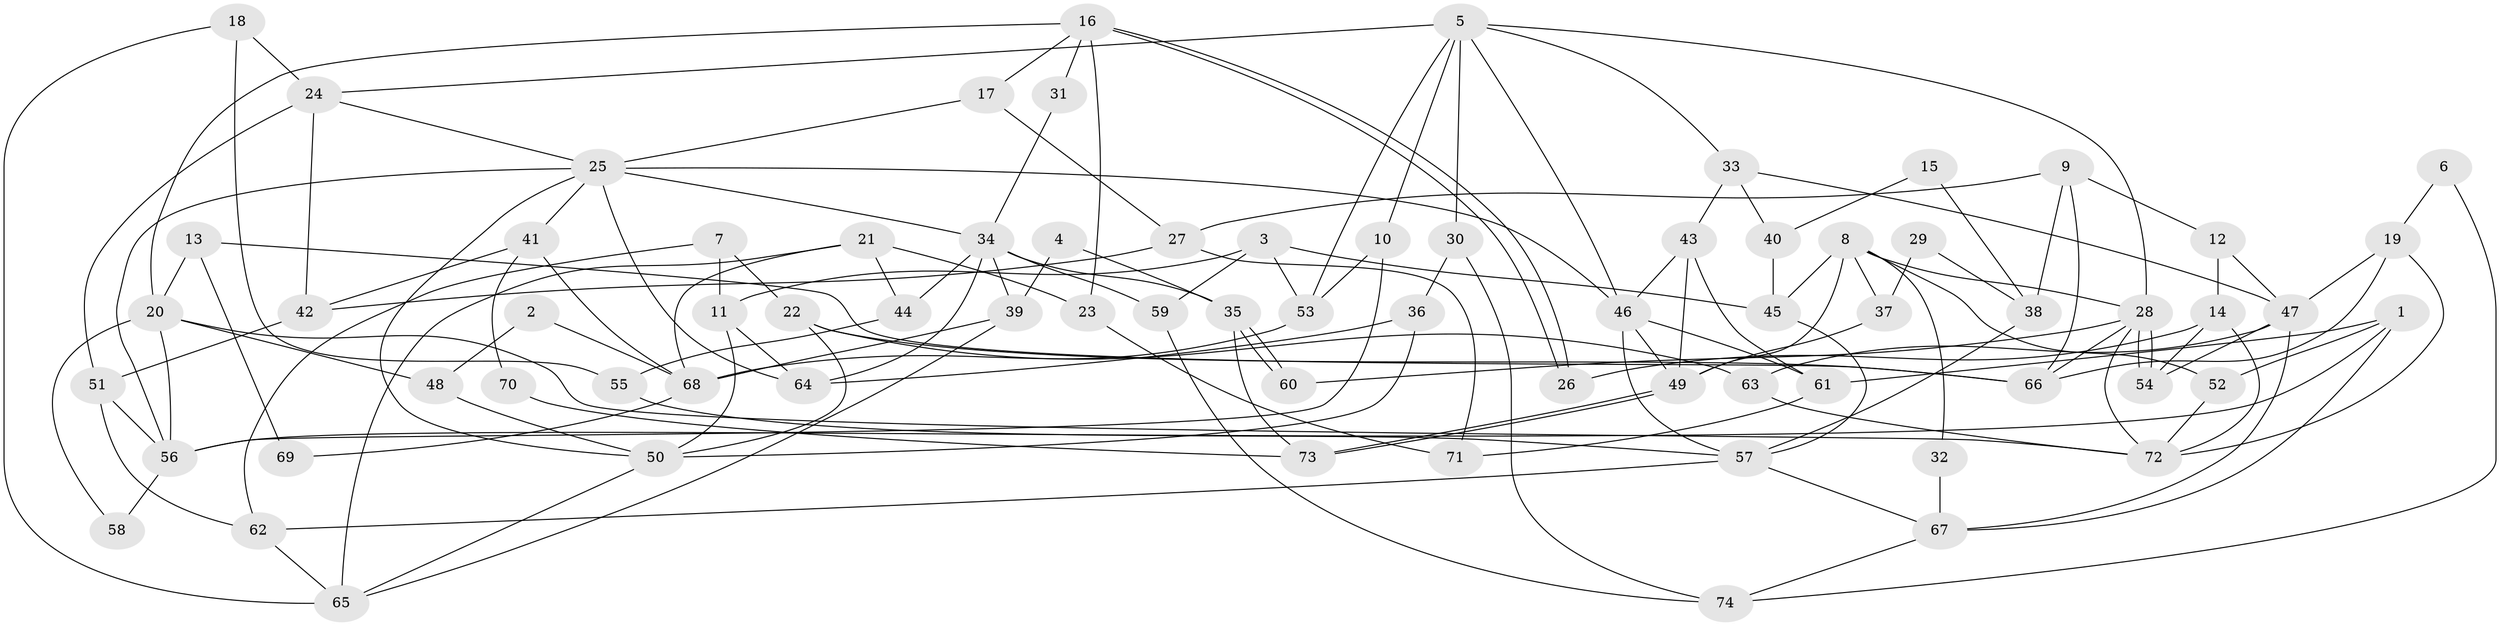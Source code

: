 // coarse degree distribution, {5: 0.2222222222222222, 2: 0.13333333333333333, 6: 0.2, 10: 0.022222222222222223, 7: 0.044444444444444446, 4: 0.17777777777777778, 3: 0.1111111111111111, 8: 0.06666666666666667, 9: 0.022222222222222223}
// Generated by graph-tools (version 1.1) at 2025/24/03/03/25 07:24:04]
// undirected, 74 vertices, 148 edges
graph export_dot {
graph [start="1"]
  node [color=gray90,style=filled];
  1;
  2;
  3;
  4;
  5;
  6;
  7;
  8;
  9;
  10;
  11;
  12;
  13;
  14;
  15;
  16;
  17;
  18;
  19;
  20;
  21;
  22;
  23;
  24;
  25;
  26;
  27;
  28;
  29;
  30;
  31;
  32;
  33;
  34;
  35;
  36;
  37;
  38;
  39;
  40;
  41;
  42;
  43;
  44;
  45;
  46;
  47;
  48;
  49;
  50;
  51;
  52;
  53;
  54;
  55;
  56;
  57;
  58;
  59;
  60;
  61;
  62;
  63;
  64;
  65;
  66;
  67;
  68;
  69;
  70;
  71;
  72;
  73;
  74;
  1 -- 61;
  1 -- 56;
  1 -- 52;
  1 -- 67;
  2 -- 68;
  2 -- 48;
  3 -- 59;
  3 -- 45;
  3 -- 11;
  3 -- 53;
  4 -- 35;
  4 -- 39;
  5 -- 53;
  5 -- 33;
  5 -- 10;
  5 -- 24;
  5 -- 28;
  5 -- 30;
  5 -- 46;
  6 -- 74;
  6 -- 19;
  7 -- 11;
  7 -- 62;
  7 -- 22;
  8 -- 28;
  8 -- 49;
  8 -- 32;
  8 -- 37;
  8 -- 45;
  8 -- 52;
  9 -- 66;
  9 -- 27;
  9 -- 12;
  9 -- 38;
  10 -- 53;
  10 -- 56;
  11 -- 50;
  11 -- 64;
  12 -- 47;
  12 -- 14;
  13 -- 66;
  13 -- 20;
  13 -- 69;
  14 -- 72;
  14 -- 26;
  14 -- 54;
  15 -- 40;
  15 -- 38;
  16 -- 20;
  16 -- 26;
  16 -- 26;
  16 -- 17;
  16 -- 23;
  16 -- 31;
  17 -- 25;
  17 -- 27;
  18 -- 24;
  18 -- 65;
  18 -- 55;
  19 -- 47;
  19 -- 72;
  19 -- 66;
  20 -- 56;
  20 -- 72;
  20 -- 48;
  20 -- 58;
  21 -- 65;
  21 -- 44;
  21 -- 23;
  21 -- 68;
  22 -- 66;
  22 -- 50;
  22 -- 63;
  23 -- 71;
  24 -- 51;
  24 -- 25;
  24 -- 42;
  25 -- 41;
  25 -- 34;
  25 -- 46;
  25 -- 50;
  25 -- 56;
  25 -- 64;
  27 -- 71;
  27 -- 42;
  28 -- 54;
  28 -- 54;
  28 -- 60;
  28 -- 66;
  28 -- 72;
  29 -- 37;
  29 -- 38;
  30 -- 36;
  30 -- 74;
  31 -- 34;
  32 -- 67;
  33 -- 47;
  33 -- 43;
  33 -- 40;
  34 -- 64;
  34 -- 35;
  34 -- 39;
  34 -- 44;
  34 -- 59;
  35 -- 60;
  35 -- 60;
  35 -- 73;
  36 -- 64;
  36 -- 50;
  37 -- 49;
  38 -- 57;
  39 -- 65;
  39 -- 68;
  40 -- 45;
  41 -- 68;
  41 -- 42;
  41 -- 70;
  42 -- 51;
  43 -- 49;
  43 -- 46;
  43 -- 61;
  44 -- 55;
  45 -- 57;
  46 -- 49;
  46 -- 57;
  46 -- 61;
  47 -- 54;
  47 -- 63;
  47 -- 67;
  48 -- 50;
  49 -- 73;
  49 -- 73;
  50 -- 65;
  51 -- 56;
  51 -- 62;
  52 -- 72;
  53 -- 68;
  55 -- 57;
  56 -- 58;
  57 -- 67;
  57 -- 62;
  59 -- 74;
  61 -- 71;
  62 -- 65;
  63 -- 72;
  67 -- 74;
  68 -- 69;
  70 -- 73;
}
